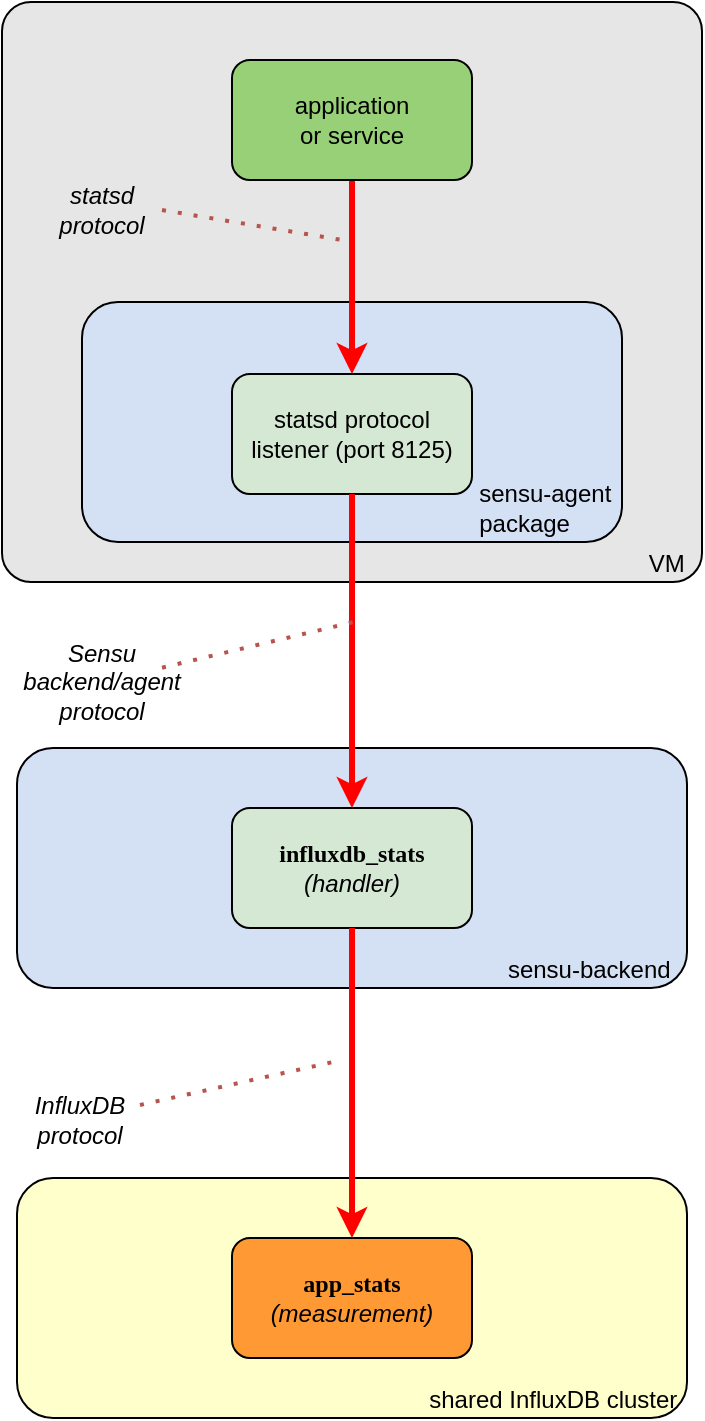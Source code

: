 <mxfile version="16.5.5" type="github">
  <diagram name="Page-1" id="c7558073-3199-34d8-9f00-42111426c3f3">
    <mxGraphModel dx="814" dy="466" grid="1" gridSize="10" guides="1" tooltips="1" connect="1" arrows="1" fold="1" page="1" pageScale="1" pageWidth="826" pageHeight="1169" background="none" math="0" shadow="0">
      <root>
        <mxCell id="0" />
        <mxCell id="1" parent="0" />
        <mxCell id="mWcHBqr2pKfCxrbAeMxW-103" value="VM&amp;nbsp;&amp;nbsp;" style="rounded=1;whiteSpace=wrap;html=1;fillColor=#E6E6E6;arcSize=5;align=right;verticalAlign=bottom;" vertex="1" parent="1">
          <mxGeometry x="180" y="41" width="350" height="290" as="geometry" />
        </mxCell>
        <mxCell id="mWcHBqr2pKfCxrbAeMxW-100" value="&lt;div style=&quot;text-align: justify&quot;&gt;&lt;span&gt;sensu-agent&amp;nbsp;&lt;/span&gt;&lt;/div&gt;&lt;div style=&quot;text-align: justify&quot;&gt;&lt;span&gt;package&lt;/span&gt;&lt;/div&gt;" style="rounded=1;whiteSpace=wrap;html=1;align=right;verticalAlign=bottom;fillColor=#D4E1F5;" vertex="1" parent="1">
          <mxGeometry x="220" y="191" width="270" height="120" as="geometry" />
        </mxCell>
        <mxCell id="mWcHBqr2pKfCxrbAeMxW-97" value="statsd protocol listener (port 8125)" style="rounded=1;whiteSpace=wrap;html=1;fillColor=#D5E8D4;" vertex="1" parent="1">
          <mxGeometry x="295" y="227" width="120" height="60" as="geometry" />
        </mxCell>
        <mxCell id="mWcHBqr2pKfCxrbAeMxW-102" value="" style="edgeStyle=orthogonalEdgeStyle;rounded=0;orthogonalLoop=1;jettySize=auto;html=1;strokeWidth=3;strokeColor=#FF0000;" edge="1" parent="1" source="mWcHBqr2pKfCxrbAeMxW-101" target="mWcHBqr2pKfCxrbAeMxW-97">
          <mxGeometry relative="1" as="geometry" />
        </mxCell>
        <mxCell id="mWcHBqr2pKfCxrbAeMxW-101" value="application&lt;br&gt;or service" style="rounded=1;whiteSpace=wrap;html=1;fillColor=#97D077;" vertex="1" parent="1">
          <mxGeometry x="295" y="70" width="120" height="60" as="geometry" />
        </mxCell>
        <mxCell id="mWcHBqr2pKfCxrbAeMxW-104" value="&lt;div style=&quot;text-align: justify&quot;&gt;sensu-backend&amp;nbsp;&amp;nbsp;&lt;/div&gt;" style="rounded=1;whiteSpace=wrap;html=1;align=right;verticalAlign=bottom;fillColor=#D4E1F5;" vertex="1" parent="1">
          <mxGeometry x="187.5" y="414" width="335" height="120" as="geometry" />
        </mxCell>
        <mxCell id="mWcHBqr2pKfCxrbAeMxW-105" value="&lt;p class=&quot;p1&quot; style=&quot;margin: 0px ; font-stretch: normal ; line-height: normal ; font-family: &amp;#34;menlo&amp;#34;&quot;&gt;&lt;b&gt;&lt;span class=&quot;s1&quot;&gt;influxdb_st&lt;/span&gt;&lt;span class=&quot;s2&quot;&gt;ats&lt;/span&gt;&lt;/b&gt;&lt;/p&gt;&lt;p class=&quot;p1&quot; style=&quot;margin: 0px ; font-stretch: normal ; line-height: normal&quot;&gt;&lt;span class=&quot;s2&quot;&gt;&lt;i&gt;&lt;font style=&quot;font-size: 12px&quot;&gt;(handler)&lt;/font&gt;&lt;/i&gt;&lt;/span&gt;&lt;/p&gt;" style="rounded=1;whiteSpace=wrap;html=1;fillColor=#D5E8D4;" vertex="1" parent="1">
          <mxGeometry x="295" y="444" width="120" height="60" as="geometry" />
        </mxCell>
        <mxCell id="mWcHBqr2pKfCxrbAeMxW-106" value="" style="edgeStyle=orthogonalEdgeStyle;rounded=0;orthogonalLoop=1;jettySize=auto;html=1;exitX=0.5;exitY=1;exitDx=0;exitDy=0;strokeWidth=3;strokeColor=#FF0000;" edge="1" parent="1" source="mWcHBqr2pKfCxrbAeMxW-97" target="mWcHBqr2pKfCxrbAeMxW-105">
          <mxGeometry relative="1" as="geometry">
            <mxPoint x="230" y="290" as="sourcePoint" />
            <mxPoint x="240" y="230" as="targetPoint" />
          </mxGeometry>
        </mxCell>
        <mxCell id="mWcHBqr2pKfCxrbAeMxW-107" value="&lt;div style=&quot;text-align: justify&quot;&gt;shared InfluxDB cluster&amp;nbsp;&lt;/div&gt;" style="rounded=1;whiteSpace=wrap;html=1;align=right;verticalAlign=bottom;fillColor=#FFFFCC;" vertex="1" parent="1">
          <mxGeometry x="187.5" y="629" width="335" height="120" as="geometry" />
        </mxCell>
        <mxCell id="mWcHBqr2pKfCxrbAeMxW-108" value="&lt;p class=&quot;p1&quot; style=&quot;margin: 0px ; font-stretch: normal ; line-height: normal ; font-family: &amp;#34;menlo&amp;#34;&quot;&gt;&lt;b&gt;&lt;font style=&quot;font-size: 12px&quot;&gt;app_stats&lt;/font&gt;&lt;/b&gt;&lt;/p&gt;&lt;p class=&quot;p1&quot; style=&quot;margin: 0px ; font-stretch: normal ; line-height: normal&quot;&gt;&lt;font style=&quot;font-size: 12px&quot;&gt;&lt;i&gt;(measurement)&lt;/i&gt;&lt;/font&gt;&lt;/p&gt;" style="rounded=1;whiteSpace=wrap;html=1;fillColor=#FF9933;" vertex="1" parent="1">
          <mxGeometry x="295" y="659" width="120" height="60" as="geometry" />
        </mxCell>
        <mxCell id="mWcHBqr2pKfCxrbAeMxW-110" value="&lt;i&gt;statsd&lt;br&gt;protocol&lt;/i&gt;" style="text;html=1;strokeColor=none;fillColor=none;align=center;verticalAlign=middle;whiteSpace=wrap;rounded=0;labelBackgroundColor=none;fontFamily=Helvetica;fontSize=12;fontColor=#000000;" vertex="1" parent="1">
          <mxGeometry x="200" y="130" width="60" height="30" as="geometry" />
        </mxCell>
        <mxCell id="mWcHBqr2pKfCxrbAeMxW-111" value="&lt;i&gt;Sensu&lt;br&gt;backend/agent&lt;br&gt;protocol&lt;br&gt;&lt;/i&gt;" style="text;html=1;strokeColor=none;fillColor=none;align=center;verticalAlign=middle;whiteSpace=wrap;rounded=0;labelBackgroundColor=none;fontFamily=Helvetica;fontSize=12;fontColor=#000000;" vertex="1" parent="1">
          <mxGeometry x="200" y="366" width="60" height="30" as="geometry" />
        </mxCell>
        <mxCell id="mWcHBqr2pKfCxrbAeMxW-112" value="" style="edgeStyle=orthogonalEdgeStyle;rounded=0;orthogonalLoop=1;jettySize=auto;html=1;fontFamily=Helvetica;fontSize=12;fontColor=#000000;strokeColor=#FF0000;strokeWidth=3;" edge="1" parent="1" source="mWcHBqr2pKfCxrbAeMxW-105" target="mWcHBqr2pKfCxrbAeMxW-108">
          <mxGeometry relative="1" as="geometry" />
        </mxCell>
        <mxCell id="mWcHBqr2pKfCxrbAeMxW-113" value="&lt;i&gt;InfluxDB&lt;br&gt;protocol&lt;br&gt;&lt;/i&gt;" style="text;html=1;strokeColor=none;fillColor=none;align=center;verticalAlign=middle;whiteSpace=wrap;rounded=0;labelBackgroundColor=none;fontFamily=Helvetica;fontSize=12;fontColor=#000000;" vertex="1" parent="1">
          <mxGeometry x="189" y="585" width="60" height="30" as="geometry" />
        </mxCell>
        <mxCell id="mWcHBqr2pKfCxrbAeMxW-114" value="" style="endArrow=none;dashed=1;html=1;dashPattern=1 3;strokeWidth=2;rounded=0;fontFamily=Helvetica;fontSize=12;fontColor=#000000;exitX=1;exitY=0.5;exitDx=0;exitDy=0;fillColor=#f8cecc;strokeColor=#b85450;" edge="1" parent="1" source="mWcHBqr2pKfCxrbAeMxW-110">
          <mxGeometry width="50" height="50" relative="1" as="geometry">
            <mxPoint x="370" y="360" as="sourcePoint" />
            <mxPoint x="350" y="160" as="targetPoint" />
          </mxGeometry>
        </mxCell>
        <mxCell id="mWcHBqr2pKfCxrbAeMxW-118" value="" style="endArrow=none;dashed=1;html=1;dashPattern=1 3;strokeWidth=2;rounded=0;fontFamily=Helvetica;fontSize=12;fontColor=#000000;fillColor=#f8cecc;strokeColor=#b85450;" edge="1" parent="1" source="mWcHBqr2pKfCxrbAeMxW-111">
          <mxGeometry width="50" height="50" relative="1" as="geometry">
            <mxPoint x="280" y="380" as="sourcePoint" />
            <mxPoint x="360" y="350" as="targetPoint" />
          </mxGeometry>
        </mxCell>
        <mxCell id="mWcHBqr2pKfCxrbAeMxW-119" value="" style="endArrow=none;dashed=1;html=1;dashPattern=1 3;strokeWidth=2;rounded=0;fontFamily=Helvetica;fontSize=12;fontColor=#000000;fillColor=#f8cecc;strokeColor=#b85450;exitX=1;exitY=0.25;exitDx=0;exitDy=0;" edge="1" parent="1" source="mWcHBqr2pKfCxrbAeMxW-113">
          <mxGeometry width="50" height="50" relative="1" as="geometry">
            <mxPoint x="280" y="585.003" as="sourcePoint" />
            <mxPoint x="350" y="570" as="targetPoint" />
          </mxGeometry>
        </mxCell>
      </root>
    </mxGraphModel>
  </diagram>
</mxfile>
